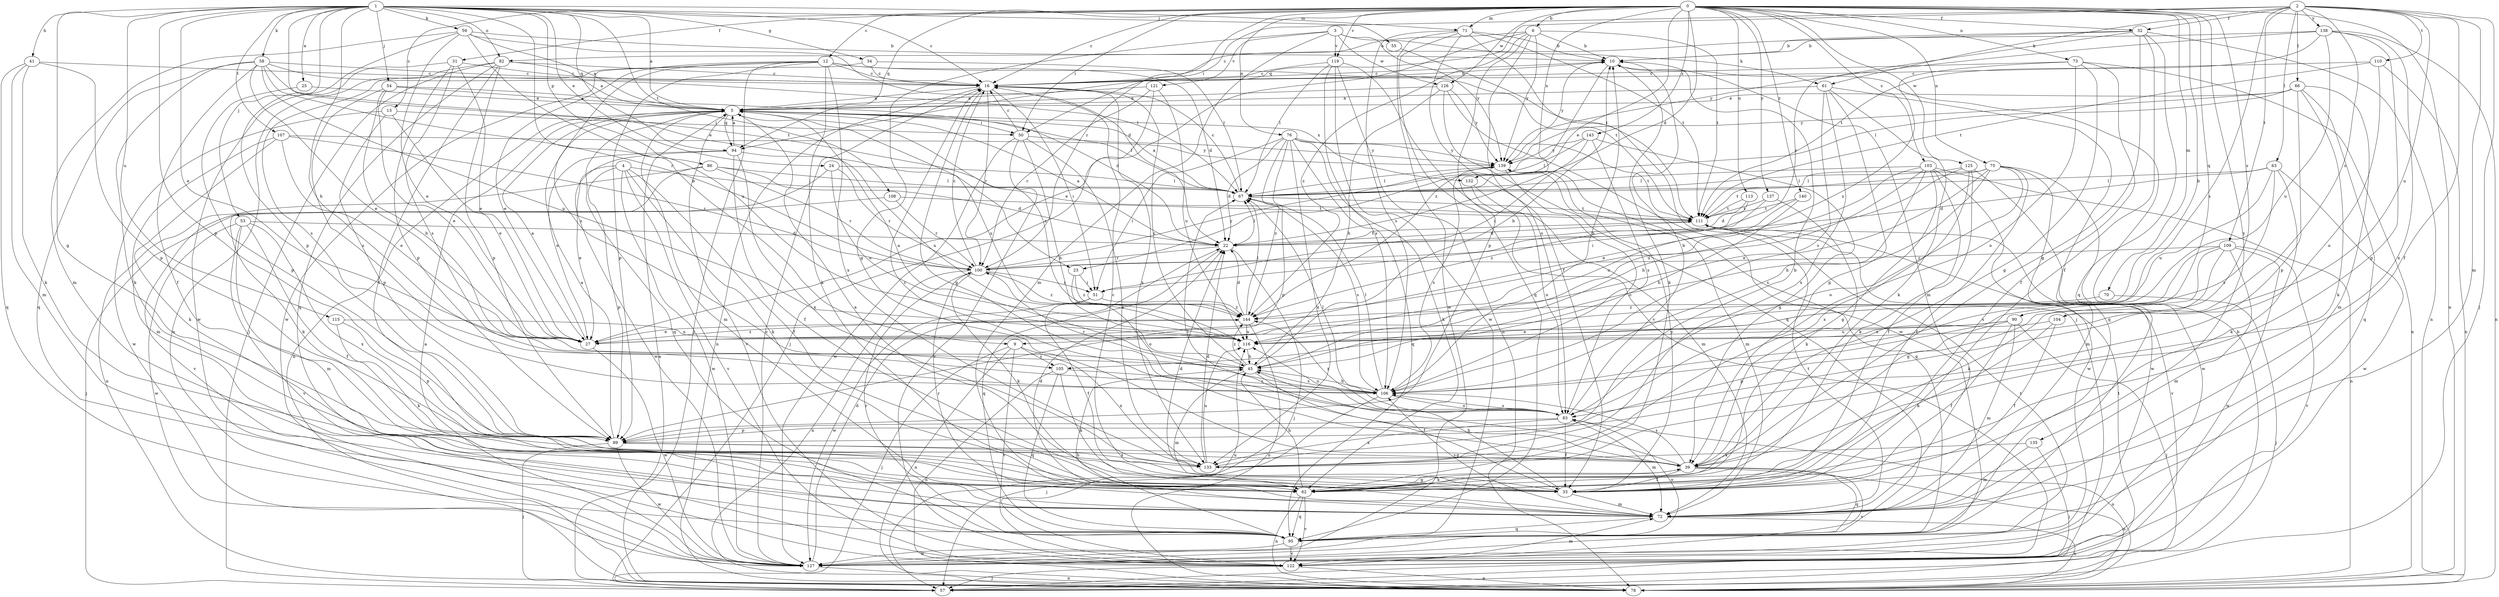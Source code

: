strict digraph  {
0;
1;
2;
3;
4;
5;
6;
9;
10;
12;
13;
16;
22;
23;
24;
25;
27;
31;
32;
33;
34;
39;
41;
45;
50;
51;
53;
54;
55;
57;
58;
59;
61;
62;
63;
66;
67;
70;
71;
72;
73;
75;
76;
78;
82;
83;
86;
89;
90;
94;
95;
100;
103;
104;
105;
106;
107;
108;
109;
110;
111;
113;
115;
116;
119;
121;
122;
125;
126;
127;
132;
133;
135;
137;
138;
139;
140;
143;
144;
0 -> 6  [label=b];
0 -> 9  [label=b];
0 -> 12  [label=c];
0 -> 13  [label=c];
0 -> 16  [label=c];
0 -> 22  [label=d];
0 -> 23  [label=e];
0 -> 31  [label=f];
0 -> 32  [label=f];
0 -> 50  [label=i];
0 -> 70  [label=m];
0 -> 71  [label=m];
0 -> 73  [label=n];
0 -> 75  [label=n];
0 -> 76  [label=n];
0 -> 78  [label=n];
0 -> 90  [label=q];
0 -> 94  [label=q];
0 -> 100  [label=r];
0 -> 103  [label=s];
0 -> 104  [label=s];
0 -> 113  [label=u];
0 -> 119  [label=v];
0 -> 125  [label=w];
0 -> 126  [label=w];
0 -> 132  [label=x];
0 -> 135  [label=y];
0 -> 137  [label=y];
0 -> 140  [label=z];
0 -> 143  [label=z];
1 -> 5  [label=a];
1 -> 9  [label=b];
1 -> 16  [label=c];
1 -> 23  [label=e];
1 -> 24  [label=e];
1 -> 25  [label=e];
1 -> 27  [label=e];
1 -> 34  [label=g];
1 -> 39  [label=g];
1 -> 41  [label=h];
1 -> 45  [label=h];
1 -> 53  [label=j];
1 -> 54  [label=j];
1 -> 55  [label=j];
1 -> 58  [label=k];
1 -> 59  [label=k];
1 -> 71  [label=m];
1 -> 82  [label=o];
1 -> 86  [label=p];
1 -> 89  [label=p];
1 -> 94  [label=q];
1 -> 107  [label=t];
1 -> 108  [label=t];
1 -> 115  [label=u];
2 -> 32  [label=f];
2 -> 33  [label=f];
2 -> 50  [label=i];
2 -> 57  [label=j];
2 -> 61  [label=k];
2 -> 63  [label=l];
2 -> 66  [label=l];
2 -> 72  [label=m];
2 -> 94  [label=q];
2 -> 104  [label=s];
2 -> 105  [label=s];
2 -> 109  [label=t];
2 -> 110  [label=t];
2 -> 116  [label=u];
2 -> 138  [label=y];
3 -> 39  [label=g];
3 -> 61  [label=k];
3 -> 72  [label=m];
3 -> 119  [label=v];
3 -> 121  [label=v];
3 -> 126  [label=w];
3 -> 139  [label=y];
4 -> 27  [label=e];
4 -> 33  [label=f];
4 -> 62  [label=k];
4 -> 67  [label=l];
4 -> 89  [label=p];
4 -> 122  [label=v];
4 -> 127  [label=w];
5 -> 50  [label=i];
5 -> 67  [label=l];
5 -> 72  [label=m];
5 -> 78  [label=n];
5 -> 94  [label=q];
5 -> 95  [label=q];
5 -> 116  [label=u];
5 -> 122  [label=v];
5 -> 132  [label=x];
5 -> 144  [label=z];
6 -> 10  [label=b];
6 -> 27  [label=e];
6 -> 82  [label=o];
6 -> 83  [label=o];
6 -> 89  [label=p];
6 -> 111  [label=t];
6 -> 139  [label=y];
6 -> 144  [label=z];
9 -> 57  [label=j];
9 -> 78  [label=n];
9 -> 105  [label=s];
9 -> 122  [label=v];
9 -> 133  [label=x];
10 -> 16  [label=c];
10 -> 62  [label=k];
10 -> 72  [label=m];
10 -> 139  [label=y];
10 -> 144  [label=z];
12 -> 16  [label=c];
12 -> 22  [label=d];
12 -> 27  [label=e];
12 -> 57  [label=j];
12 -> 62  [label=k];
12 -> 89  [label=p];
12 -> 105  [label=s];
12 -> 111  [label=t];
12 -> 127  [label=w];
12 -> 133  [label=x];
13 -> 27  [label=e];
13 -> 50  [label=i];
13 -> 89  [label=p];
13 -> 127  [label=w];
16 -> 5  [label=a];
16 -> 10  [label=b];
16 -> 39  [label=g];
16 -> 51  [label=i];
16 -> 78  [label=n];
16 -> 100  [label=r];
16 -> 133  [label=x];
22 -> 5  [label=a];
22 -> 57  [label=j];
22 -> 67  [label=l];
22 -> 95  [label=q];
22 -> 100  [label=r];
22 -> 111  [label=t];
23 -> 51  [label=i];
23 -> 83  [label=o];
23 -> 144  [label=z];
24 -> 67  [label=l];
24 -> 78  [label=n];
24 -> 100  [label=r];
24 -> 116  [label=u];
25 -> 5  [label=a];
25 -> 89  [label=p];
27 -> 5  [label=a];
27 -> 127  [label=w];
27 -> 144  [label=z];
31 -> 16  [label=c];
31 -> 27  [label=e];
31 -> 89  [label=p];
31 -> 106  [label=s];
31 -> 127  [label=w];
32 -> 10  [label=b];
32 -> 16  [label=c];
32 -> 33  [label=f];
32 -> 39  [label=g];
32 -> 78  [label=n];
32 -> 95  [label=q];
32 -> 100  [label=r];
33 -> 5  [label=a];
33 -> 16  [label=c];
33 -> 22  [label=d];
33 -> 45  [label=h];
33 -> 72  [label=m];
33 -> 139  [label=y];
34 -> 16  [label=c];
34 -> 67  [label=l];
34 -> 106  [label=s];
39 -> 16  [label=c];
39 -> 33  [label=f];
39 -> 62  [label=k];
39 -> 67  [label=l];
39 -> 78  [label=n];
39 -> 95  [label=q];
39 -> 106  [label=s];
39 -> 122  [label=v];
41 -> 16  [label=c];
41 -> 62  [label=k];
41 -> 72  [label=m];
41 -> 89  [label=p];
41 -> 95  [label=q];
45 -> 5  [label=a];
45 -> 10  [label=b];
45 -> 16  [label=c];
45 -> 33  [label=f];
45 -> 72  [label=m];
45 -> 106  [label=s];
45 -> 144  [label=z];
50 -> 16  [label=c];
50 -> 45  [label=h];
50 -> 122  [label=v];
50 -> 127  [label=w];
50 -> 133  [label=x];
50 -> 139  [label=y];
51 -> 33  [label=f];
51 -> 127  [label=w];
51 -> 144  [label=z];
53 -> 22  [label=d];
53 -> 33  [label=f];
53 -> 72  [label=m];
53 -> 122  [label=v];
53 -> 127  [label=w];
53 -> 133  [label=x];
54 -> 5  [label=a];
54 -> 22  [label=d];
54 -> 27  [label=e];
54 -> 45  [label=h];
54 -> 106  [label=s];
55 -> 111  [label=t];
57 -> 10  [label=b];
58 -> 16  [label=c];
58 -> 27  [label=e];
58 -> 33  [label=f];
58 -> 62  [label=k];
58 -> 67  [label=l];
58 -> 95  [label=q];
58 -> 100  [label=r];
58 -> 111  [label=t];
58 -> 116  [label=u];
59 -> 5  [label=a];
59 -> 10  [label=b];
59 -> 22  [label=d];
59 -> 27  [label=e];
59 -> 72  [label=m];
59 -> 89  [label=p];
59 -> 116  [label=u];
61 -> 5  [label=a];
61 -> 39  [label=g];
61 -> 62  [label=k];
61 -> 95  [label=q];
61 -> 106  [label=s];
61 -> 133  [label=x];
62 -> 39  [label=g];
62 -> 45  [label=h];
62 -> 78  [label=n];
62 -> 95  [label=q];
62 -> 122  [label=v];
63 -> 22  [label=d];
63 -> 62  [label=k];
63 -> 67  [label=l];
63 -> 106  [label=s];
63 -> 116  [label=u];
63 -> 127  [label=w];
66 -> 5  [label=a];
66 -> 62  [label=k];
66 -> 67  [label=l];
66 -> 72  [label=m];
66 -> 89  [label=p];
66 -> 95  [label=q];
66 -> 139  [label=y];
67 -> 5  [label=a];
67 -> 16  [label=c];
67 -> 106  [label=s];
67 -> 111  [label=t];
70 -> 57  [label=j];
70 -> 144  [label=z];
71 -> 10  [label=b];
71 -> 33  [label=f];
71 -> 57  [label=j];
71 -> 95  [label=q];
71 -> 106  [label=s];
71 -> 111  [label=t];
71 -> 127  [label=w];
72 -> 22  [label=d];
72 -> 78  [label=n];
72 -> 95  [label=q];
72 -> 100  [label=r];
72 -> 106  [label=s];
72 -> 111  [label=t];
73 -> 16  [label=c];
73 -> 33  [label=f];
73 -> 39  [label=g];
73 -> 78  [label=n];
73 -> 83  [label=o];
73 -> 144  [label=z];
75 -> 27  [label=e];
75 -> 33  [label=f];
75 -> 45  [label=h];
75 -> 67  [label=l];
75 -> 72  [label=m];
75 -> 83  [label=o];
75 -> 111  [label=t];
75 -> 127  [label=w];
76 -> 22  [label=d];
76 -> 51  [label=i];
76 -> 62  [label=k];
76 -> 89  [label=p];
76 -> 95  [label=q];
76 -> 111  [label=t];
76 -> 133  [label=x];
76 -> 139  [label=y];
76 -> 144  [label=z];
78 -> 5  [label=a];
78 -> 83  [label=o];
82 -> 5  [label=a];
82 -> 16  [label=c];
82 -> 33  [label=f];
82 -> 57  [label=j];
82 -> 78  [label=n];
82 -> 89  [label=p];
82 -> 95  [label=q];
83 -> 10  [label=b];
83 -> 33  [label=f];
83 -> 67  [label=l];
83 -> 72  [label=m];
83 -> 89  [label=p];
83 -> 106  [label=s];
83 -> 116  [label=u];
83 -> 133  [label=x];
83 -> 144  [label=z];
86 -> 22  [label=d];
86 -> 62  [label=k];
86 -> 67  [label=l];
86 -> 100  [label=r];
86 -> 122  [label=v];
89 -> 5  [label=a];
89 -> 39  [label=g];
89 -> 57  [label=j];
89 -> 127  [label=w];
89 -> 133  [label=x];
90 -> 27  [label=e];
90 -> 33  [label=f];
90 -> 57  [label=j];
90 -> 72  [label=m];
90 -> 89  [label=p];
90 -> 116  [label=u];
94 -> 5  [label=a];
94 -> 27  [label=e];
94 -> 33  [label=f];
94 -> 116  [label=u];
94 -> 127  [label=w];
94 -> 133  [label=x];
95 -> 45  [label=h];
95 -> 83  [label=o];
95 -> 100  [label=r];
95 -> 122  [label=v];
95 -> 127  [label=w];
100 -> 16  [label=c];
100 -> 51  [label=i];
100 -> 62  [label=k];
100 -> 78  [label=n];
100 -> 139  [label=y];
100 -> 144  [label=z];
103 -> 27  [label=e];
103 -> 33  [label=f];
103 -> 39  [label=g];
103 -> 45  [label=h];
103 -> 67  [label=l];
103 -> 78  [label=n];
103 -> 106  [label=s];
103 -> 127  [label=w];
104 -> 33  [label=f];
104 -> 62  [label=k];
104 -> 116  [label=u];
105 -> 62  [label=k];
105 -> 78  [label=n];
105 -> 95  [label=q];
105 -> 106  [label=s];
106 -> 10  [label=b];
106 -> 45  [label=h];
106 -> 57  [label=j];
106 -> 67  [label=l];
106 -> 83  [label=o];
106 -> 100  [label=r];
107 -> 27  [label=e];
107 -> 62  [label=k];
107 -> 72  [label=m];
107 -> 100  [label=r];
107 -> 139  [label=y];
108 -> 57  [label=j];
108 -> 100  [label=r];
108 -> 111  [label=t];
109 -> 39  [label=g];
109 -> 62  [label=k];
109 -> 72  [label=m];
109 -> 100  [label=r];
109 -> 106  [label=s];
109 -> 122  [label=v];
109 -> 127  [label=w];
110 -> 16  [label=c];
110 -> 78  [label=n];
110 -> 83  [label=o];
110 -> 111  [label=t];
111 -> 22  [label=d];
111 -> 122  [label=v];
113 -> 22  [label=d];
113 -> 111  [label=t];
113 -> 144  [label=z];
115 -> 62  [label=k];
115 -> 89  [label=p];
115 -> 116  [label=u];
116 -> 45  [label=h];
119 -> 16  [label=c];
119 -> 67  [label=l];
119 -> 78  [label=n];
119 -> 106  [label=s];
119 -> 122  [label=v];
119 -> 127  [label=w];
121 -> 5  [label=a];
121 -> 57  [label=j];
121 -> 100  [label=r];
121 -> 116  [label=u];
122 -> 57  [label=j];
122 -> 72  [label=m];
122 -> 78  [label=n];
122 -> 111  [label=t];
122 -> 116  [label=u];
125 -> 62  [label=k];
125 -> 67  [label=l];
125 -> 116  [label=u];
125 -> 127  [label=w];
125 -> 133  [label=x];
126 -> 5  [label=a];
126 -> 45  [label=h];
126 -> 95  [label=q];
126 -> 127  [label=w];
126 -> 139  [label=y];
127 -> 5  [label=a];
127 -> 16  [label=c];
127 -> 22  [label=d];
127 -> 78  [label=n];
127 -> 111  [label=t];
132 -> 72  [label=m];
132 -> 83  [label=o];
133 -> 10  [label=b];
133 -> 22  [label=d];
133 -> 116  [label=u];
135 -> 57  [label=j];
135 -> 72  [label=m];
135 -> 133  [label=x];
137 -> 51  [label=i];
137 -> 62  [label=k];
137 -> 111  [label=t];
138 -> 10  [label=b];
138 -> 39  [label=g];
138 -> 78  [label=n];
138 -> 111  [label=t];
138 -> 116  [label=u];
138 -> 133  [label=x];
138 -> 139  [label=y];
139 -> 67  [label=l];
139 -> 72  [label=m];
139 -> 83  [label=o];
139 -> 95  [label=q];
139 -> 106  [label=s];
140 -> 45  [label=h];
140 -> 111  [label=t];
140 -> 116  [label=u];
143 -> 39  [label=g];
143 -> 51  [label=i];
143 -> 67  [label=l];
143 -> 106  [label=s];
143 -> 139  [label=y];
144 -> 22  [label=d];
144 -> 27  [label=e];
144 -> 67  [label=l];
144 -> 78  [label=n];
144 -> 116  [label=u];
}

